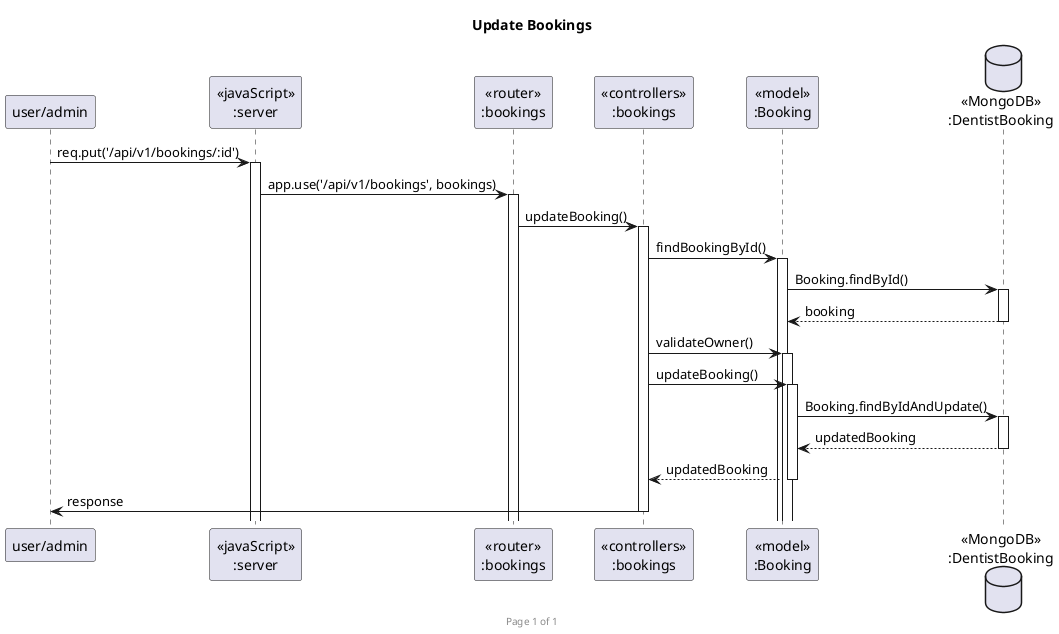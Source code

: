 @startuml Update Booking

footer Page %page% of %lastpage%
title "Update Bookings"

participant "user/admin" as user
participant "<<javaScript>>\n:server" as server
participant "<<router>>\n:bookings" as routerbooking
participant "<<controllers>>\n:bookings" as controllersbookings
participant "<<model>>\n:Booking" as modelBooking
database "<<MongoDB>>\n:DentistBooking" as DentistBookingDatabase

' user sends a PUT request to update booking
user->server ++: req.put('/api/v1/bookings/:id')
server->routerbooking ++: app.use('/api/v1/bookings', bookings)
routerbooking -> controllersbookings ++: updateBooking()
' Controller fetches the booking from the database
controllersbookings -> modelBooking ++: findBookingById()
modelBooking -> DentistBookingDatabase ++: Booking.findById()
DentistBookingDatabase --> modelBooking --: booking
' Check if user is the owner of the booking
controllersbookings -> modelBooking ++: validateOwner()
' Controller updates the booking
controllersbookings -> modelBooking ++: updateBooking()
modelBooking -> DentistBookingDatabase ++: Booking.findByIdAndUpdate()
DentistBookingDatabase --> modelBooking --: updatedBooking
' Response sent back to user
controllersbookings <-- modelBooking --: updatedBooking
controllersbookings -> user --: response

@enduml